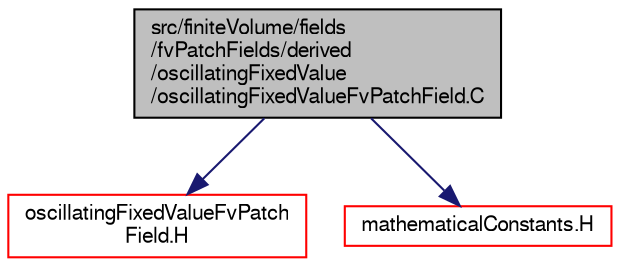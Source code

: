 digraph "src/finiteVolume/fields/fvPatchFields/derived/oscillatingFixedValue/oscillatingFixedValueFvPatchField.C"
{
  bgcolor="transparent";
  edge [fontname="FreeSans",fontsize="10",labelfontname="FreeSans",labelfontsize="10"];
  node [fontname="FreeSans",fontsize="10",shape=record];
  Node0 [label="src/finiteVolume/fields\l/fvPatchFields/derived\l/oscillatingFixedValue\l/oscillatingFixedValueFvPatchField.C",height=0.2,width=0.4,color="black", fillcolor="grey75", style="filled", fontcolor="black"];
  Node0 -> Node1 [color="midnightblue",fontsize="10",style="solid",fontname="FreeSans"];
  Node1 [label="oscillatingFixedValueFvPatch\lField.H",height=0.2,width=0.4,color="red",URL="$a02096.html"];
  Node0 -> Node202 [color="midnightblue",fontsize="10",style="solid",fontname="FreeSans"];
  Node202 [label="mathematicalConstants.H",height=0.2,width=0.4,color="red",URL="$a10238.html"];
}
